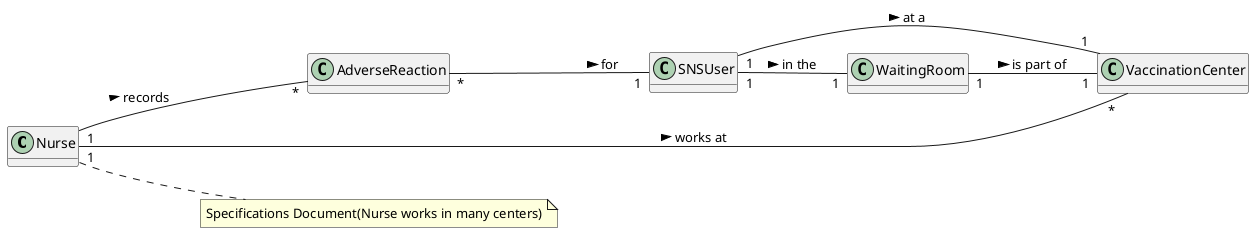 @startuml
hide methods
left to right direction


class Nurse {
}

class AdverseReaction{
}

class SNSUser{
}

class VaccinationCenter {
}

class WaitingRoom {

}




Nurse "1" -- "*" AdverseReaction : records >
AdverseReaction "*" -- "1" SNSUser : for >
SNSUser "1" -- "1" VaccinationCenter : at a >
SNSUser "1" -- "1" WaitingRoom : in the >
WaitingRoom "1" -- "1" VaccinationCenter : is part of >
Nurse "1" -- "*" VaccinationCenter : works at >

note "Specifications Document(Nurse works in many centers)" as N1
Nurse .. N1

@enduml